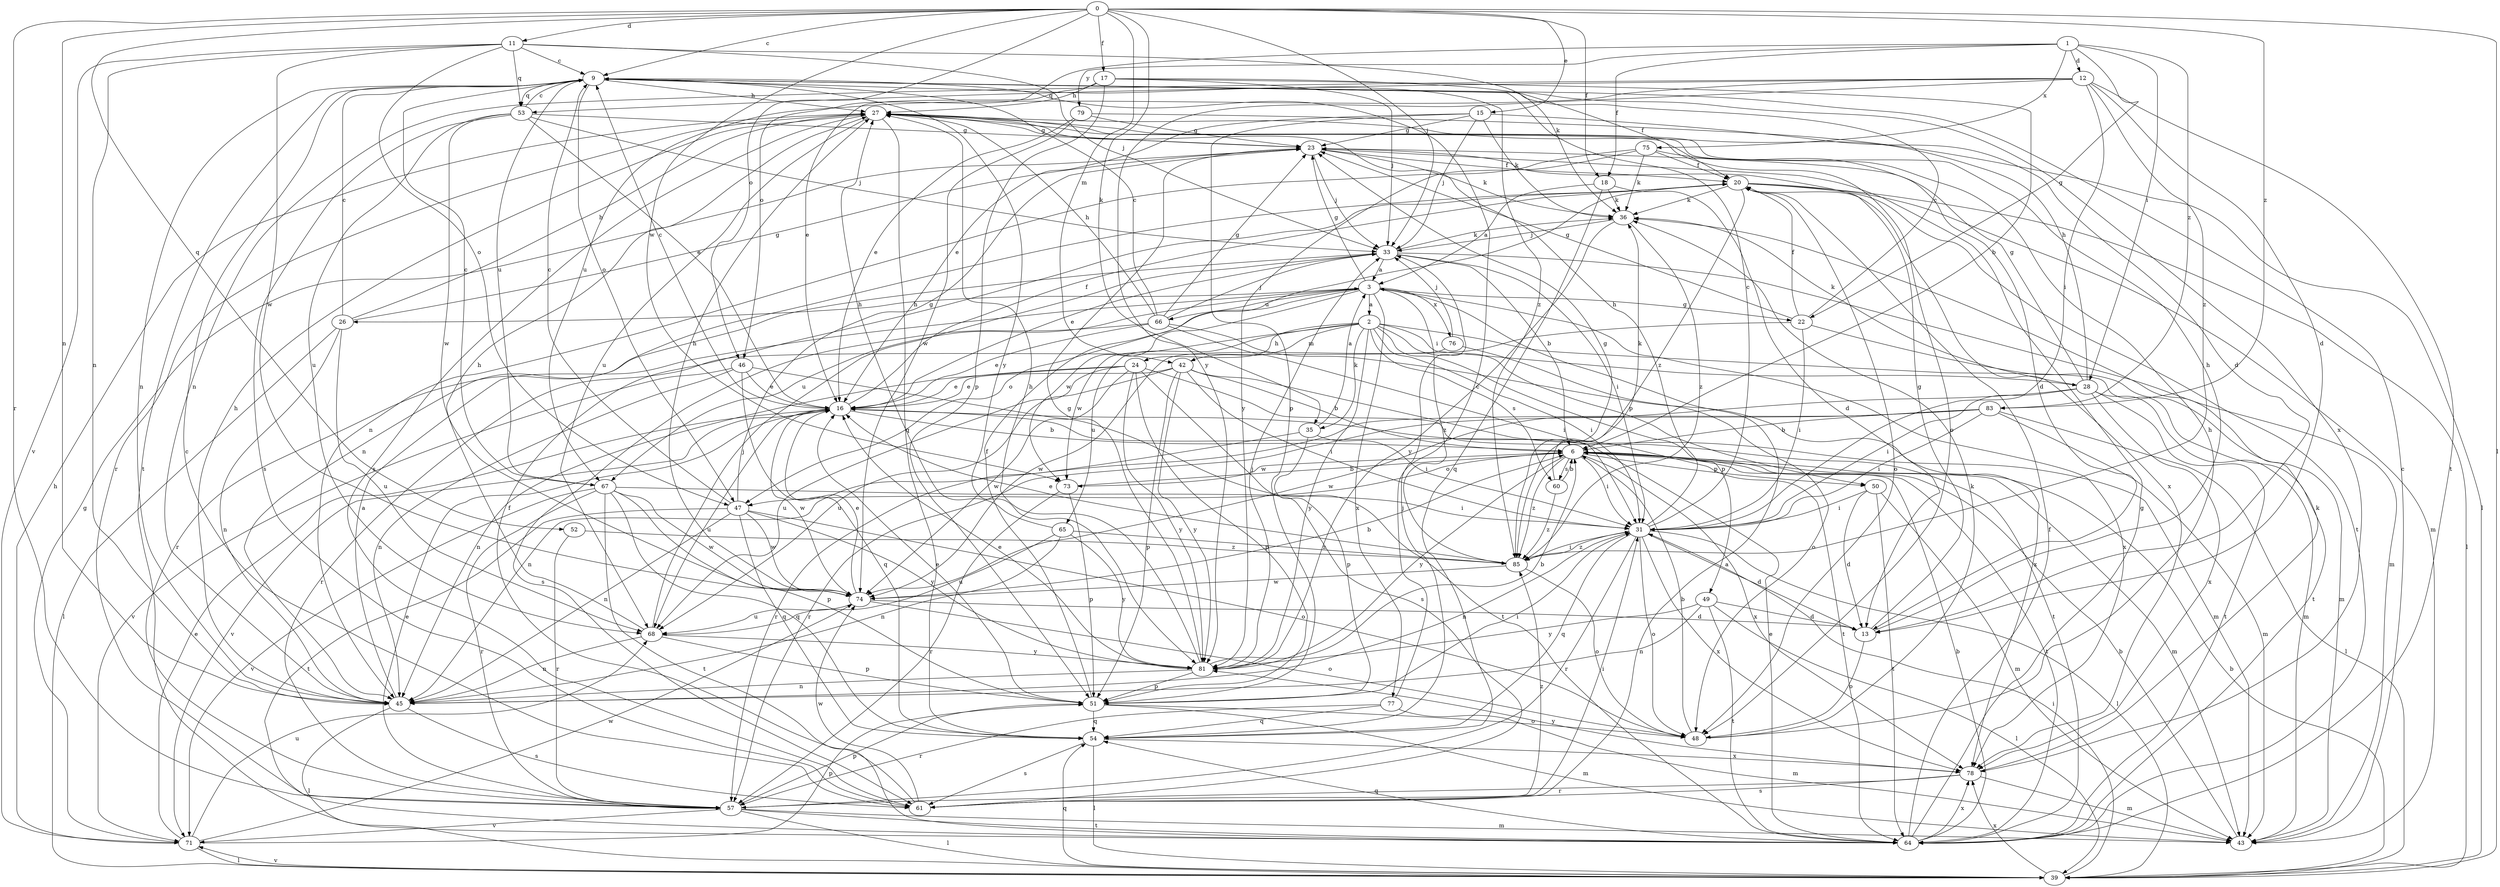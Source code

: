 strict digraph  {
0;
1;
2;
3;
6;
9;
11;
12;
13;
15;
16;
17;
18;
20;
22;
23;
24;
26;
27;
28;
31;
33;
35;
36;
39;
42;
43;
45;
46;
47;
48;
49;
50;
51;
52;
53;
54;
57;
60;
61;
64;
65;
66;
67;
68;
71;
73;
74;
75;
76;
77;
78;
79;
81;
83;
85;
0 -> 9  [label=c];
0 -> 11  [label=d];
0 -> 15  [label=e];
0 -> 17  [label=f];
0 -> 18  [label=f];
0 -> 33  [label=j];
0 -> 35  [label=k];
0 -> 39  [label=l];
0 -> 42  [label=m];
0 -> 45  [label=n];
0 -> 46  [label=o];
0 -> 52  [label=q];
0 -> 57  [label=r];
0 -> 73  [label=w];
0 -> 83  [label=z];
1 -> 12  [label=d];
1 -> 18  [label=f];
1 -> 22  [label=g];
1 -> 28  [label=i];
1 -> 46  [label=o];
1 -> 75  [label=x];
1 -> 79  [label=y];
1 -> 83  [label=z];
2 -> 24  [label=h];
2 -> 28  [label=i];
2 -> 31  [label=i];
2 -> 35  [label=k];
2 -> 42  [label=m];
2 -> 49  [label=p];
2 -> 50  [label=p];
2 -> 60  [label=s];
2 -> 64  [label=t];
2 -> 65  [label=u];
2 -> 73  [label=w];
2 -> 81  [label=y];
3 -> 2  [label=a];
3 -> 22  [label=g];
3 -> 23  [label=g];
3 -> 26  [label=h];
3 -> 47  [label=o];
3 -> 66  [label=u];
3 -> 67  [label=u];
3 -> 73  [label=w];
3 -> 76  [label=x];
3 -> 77  [label=x];
3 -> 78  [label=x];
3 -> 85  [label=z];
6 -> 31  [label=i];
6 -> 43  [label=m];
6 -> 47  [label=o];
6 -> 50  [label=p];
6 -> 60  [label=s];
6 -> 64  [label=t];
6 -> 73  [label=w];
6 -> 78  [label=x];
6 -> 81  [label=y];
6 -> 85  [label=z];
9 -> 27  [label=h];
9 -> 45  [label=n];
9 -> 47  [label=o];
9 -> 53  [label=q];
9 -> 64  [label=t];
9 -> 67  [label=u];
9 -> 78  [label=x];
9 -> 81  [label=y];
9 -> 85  [label=z];
11 -> 9  [label=c];
11 -> 33  [label=j];
11 -> 36  [label=k];
11 -> 45  [label=n];
11 -> 47  [label=o];
11 -> 53  [label=q];
11 -> 71  [label=v];
11 -> 74  [label=w];
12 -> 13  [label=d];
12 -> 31  [label=i];
12 -> 45  [label=n];
12 -> 53  [label=q];
12 -> 64  [label=t];
12 -> 67  [label=u];
12 -> 81  [label=y];
12 -> 85  [label=z];
13 -> 23  [label=g];
13 -> 27  [label=h];
13 -> 48  [label=o];
15 -> 13  [label=d];
15 -> 16  [label=e];
15 -> 23  [label=g];
15 -> 33  [label=j];
15 -> 36  [label=k];
15 -> 51  [label=p];
16 -> 6  [label=b];
16 -> 9  [label=c];
16 -> 20  [label=f];
16 -> 64  [label=t];
16 -> 68  [label=u];
16 -> 71  [label=v];
16 -> 74  [label=w];
17 -> 6  [label=b];
17 -> 16  [label=e];
17 -> 20  [label=f];
17 -> 27  [label=h];
17 -> 33  [label=j];
17 -> 51  [label=p];
18 -> 3  [label=a];
18 -> 13  [label=d];
18 -> 36  [label=k];
18 -> 54  [label=q];
20 -> 36  [label=k];
20 -> 39  [label=l];
20 -> 43  [label=m];
20 -> 45  [label=n];
20 -> 48  [label=o];
20 -> 64  [label=t];
20 -> 78  [label=x];
20 -> 85  [label=z];
22 -> 9  [label=c];
22 -> 20  [label=f];
22 -> 23  [label=g];
22 -> 31  [label=i];
22 -> 43  [label=m];
22 -> 57  [label=r];
23 -> 20  [label=f];
23 -> 33  [label=j];
23 -> 36  [label=k];
24 -> 16  [label=e];
24 -> 45  [label=n];
24 -> 51  [label=p];
24 -> 61  [label=s];
24 -> 64  [label=t];
24 -> 68  [label=u];
24 -> 74  [label=w];
24 -> 81  [label=y];
26 -> 9  [label=c];
26 -> 23  [label=g];
26 -> 27  [label=h];
26 -> 39  [label=l];
26 -> 45  [label=n];
26 -> 68  [label=u];
27 -> 23  [label=g];
27 -> 48  [label=o];
27 -> 54  [label=q];
27 -> 57  [label=r];
27 -> 61  [label=s];
27 -> 68  [label=u];
28 -> 23  [label=g];
28 -> 27  [label=h];
28 -> 31  [label=i];
28 -> 36  [label=k];
28 -> 43  [label=m];
28 -> 64  [label=t];
28 -> 74  [label=w];
28 -> 78  [label=x];
31 -> 9  [label=c];
31 -> 13  [label=d];
31 -> 27  [label=h];
31 -> 39  [label=l];
31 -> 45  [label=n];
31 -> 48  [label=o];
31 -> 54  [label=q];
31 -> 57  [label=r];
31 -> 78  [label=x];
31 -> 85  [label=z];
33 -> 3  [label=a];
33 -> 6  [label=b];
33 -> 16  [label=e];
33 -> 31  [label=i];
33 -> 36  [label=k];
33 -> 43  [label=m];
33 -> 57  [label=r];
35 -> 3  [label=a];
35 -> 31  [label=i];
35 -> 51  [label=p];
35 -> 57  [label=r];
36 -> 33  [label=j];
36 -> 81  [label=y];
36 -> 85  [label=z];
39 -> 6  [label=b];
39 -> 31  [label=i];
39 -> 54  [label=q];
39 -> 71  [label=v];
39 -> 78  [label=x];
42 -> 6  [label=b];
42 -> 16  [label=e];
42 -> 31  [label=i];
42 -> 43  [label=m];
42 -> 51  [label=p];
42 -> 68  [label=u];
42 -> 81  [label=y];
43 -> 6  [label=b];
43 -> 9  [label=c];
45 -> 3  [label=a];
45 -> 27  [label=h];
45 -> 39  [label=l];
45 -> 61  [label=s];
46 -> 16  [label=e];
46 -> 45  [label=n];
46 -> 54  [label=q];
46 -> 64  [label=t];
46 -> 71  [label=v];
47 -> 9  [label=c];
47 -> 23  [label=g];
47 -> 45  [label=n];
47 -> 48  [label=o];
47 -> 54  [label=q];
47 -> 64  [label=t];
47 -> 74  [label=w];
47 -> 81  [label=y];
48 -> 6  [label=b];
48 -> 27  [label=h];
48 -> 36  [label=k];
49 -> 13  [label=d];
49 -> 39  [label=l];
49 -> 45  [label=n];
49 -> 64  [label=t];
49 -> 81  [label=y];
50 -> 13  [label=d];
50 -> 31  [label=i];
50 -> 43  [label=m];
50 -> 64  [label=t];
51 -> 16  [label=e];
51 -> 20  [label=f];
51 -> 31  [label=i];
51 -> 43  [label=m];
51 -> 48  [label=o];
51 -> 54  [label=q];
52 -> 57  [label=r];
52 -> 85  [label=z];
53 -> 9  [label=c];
53 -> 16  [label=e];
53 -> 23  [label=g];
53 -> 33  [label=j];
53 -> 61  [label=s];
53 -> 68  [label=u];
53 -> 74  [label=w];
54 -> 33  [label=j];
54 -> 39  [label=l];
54 -> 61  [label=s];
54 -> 78  [label=x];
57 -> 16  [label=e];
57 -> 39  [label=l];
57 -> 43  [label=m];
57 -> 51  [label=p];
57 -> 64  [label=t];
57 -> 71  [label=v];
60 -> 6  [label=b];
60 -> 36  [label=k];
60 -> 85  [label=z];
61 -> 3  [label=a];
61 -> 9  [label=c];
61 -> 20  [label=f];
61 -> 31  [label=i];
61 -> 74  [label=w];
61 -> 85  [label=z];
64 -> 6  [label=b];
64 -> 16  [label=e];
64 -> 20  [label=f];
64 -> 23  [label=g];
64 -> 54  [label=q];
64 -> 78  [label=x];
65 -> 27  [label=h];
65 -> 45  [label=n];
65 -> 68  [label=u];
65 -> 81  [label=y];
65 -> 85  [label=z];
66 -> 9  [label=c];
66 -> 16  [label=e];
66 -> 23  [label=g];
66 -> 27  [label=h];
66 -> 31  [label=i];
66 -> 33  [label=j];
66 -> 61  [label=s];
66 -> 78  [label=x];
67 -> 9  [label=c];
67 -> 31  [label=i];
67 -> 51  [label=p];
67 -> 54  [label=q];
67 -> 57  [label=r];
67 -> 64  [label=t];
67 -> 71  [label=v];
67 -> 74  [label=w];
68 -> 27  [label=h];
68 -> 33  [label=j];
68 -> 45  [label=n];
68 -> 51  [label=p];
68 -> 81  [label=y];
71 -> 16  [label=e];
71 -> 23  [label=g];
71 -> 27  [label=h];
71 -> 39  [label=l];
71 -> 51  [label=p];
71 -> 68  [label=u];
71 -> 74  [label=w];
73 -> 6  [label=b];
73 -> 51  [label=p];
73 -> 57  [label=r];
74 -> 6  [label=b];
74 -> 13  [label=d];
74 -> 16  [label=e];
74 -> 27  [label=h];
74 -> 48  [label=o];
74 -> 68  [label=u];
75 -> 13  [label=d];
75 -> 20  [label=f];
75 -> 36  [label=k];
75 -> 45  [label=n];
75 -> 81  [label=y];
76 -> 33  [label=j];
76 -> 48  [label=o];
76 -> 74  [label=w];
77 -> 9  [label=c];
77 -> 43  [label=m];
77 -> 54  [label=q];
77 -> 57  [label=r];
78 -> 36  [label=k];
78 -> 43  [label=m];
78 -> 57  [label=r];
78 -> 61  [label=s];
78 -> 81  [label=y];
79 -> 16  [label=e];
79 -> 23  [label=g];
79 -> 39  [label=l];
79 -> 74  [label=w];
81 -> 6  [label=b];
81 -> 16  [label=e];
81 -> 23  [label=g];
81 -> 27  [label=h];
81 -> 33  [label=j];
81 -> 45  [label=n];
81 -> 51  [label=p];
83 -> 6  [label=b];
83 -> 31  [label=i];
83 -> 39  [label=l];
83 -> 43  [label=m];
83 -> 45  [label=n];
83 -> 57  [label=r];
85 -> 16  [label=e];
85 -> 23  [label=g];
85 -> 31  [label=i];
85 -> 48  [label=o];
85 -> 74  [label=w];
}
